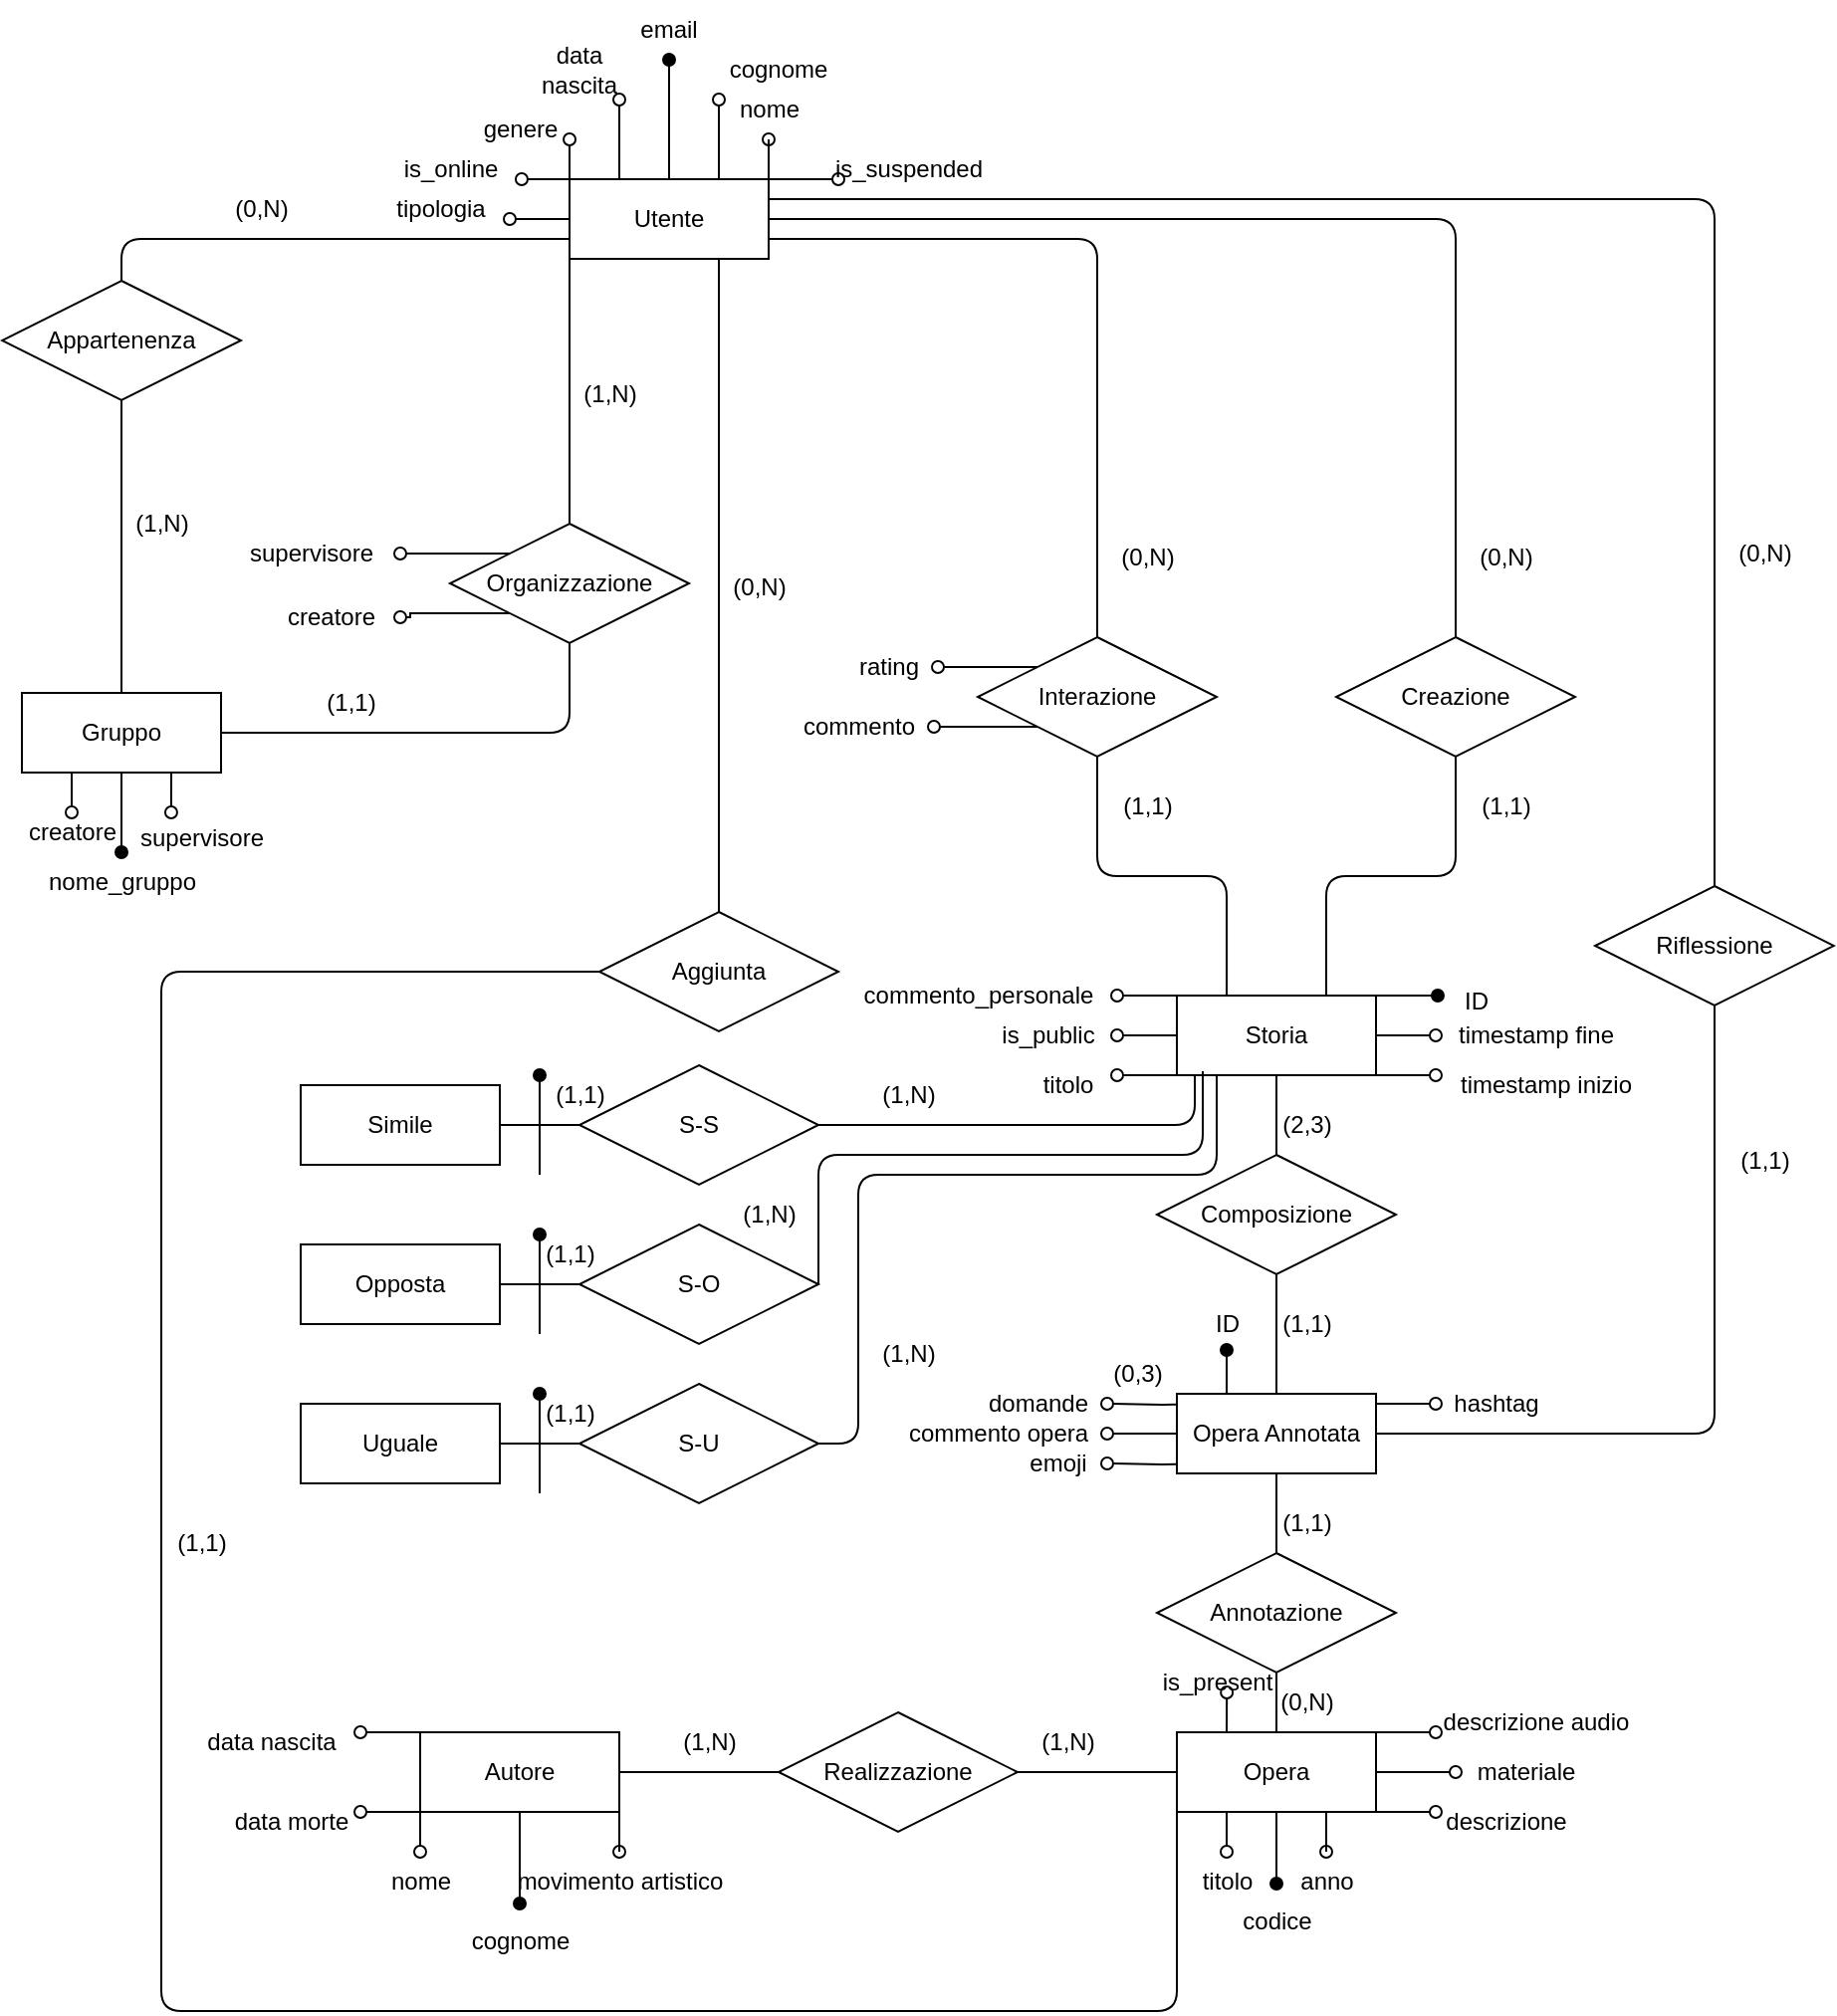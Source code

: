 <mxfile version="21.6.9" type="device">
  <diagram id="R2lEEEUBdFMjLlhIrx00" name="Page-1">
    <mxGraphModel dx="1140" dy="2363" grid="1" gridSize="10" guides="1" tooltips="1" connect="1" arrows="0" fold="1" page="1" pageScale="1" pageWidth="850" pageHeight="1100" math="0" shadow="0" extFonts="Permanent Marker^https://fonts.googleapis.com/css?family=Permanent+Marker">
      <root>
        <mxCell id="0" />
        <mxCell id="1" parent="0" />
        <mxCell id="xPgT5PnDOvT7ALuy77IA-73" style="edgeStyle=orthogonalEdgeStyle;orthogonalLoop=1;jettySize=auto;html=1;exitX=0.5;exitY=0;exitDx=0;exitDy=0;endArrow=oval;endFill=1;" parent="1" source="xPgT5PnDOvT7ALuy77IA-1" target="xPgT5PnDOvT7ALuy77IA-71" edge="1">
          <mxGeometry relative="1" as="geometry" />
        </mxCell>
        <mxCell id="xPgT5PnDOvT7ALuy77IA-75" style="edgeStyle=orthogonalEdgeStyle;orthogonalLoop=1;jettySize=auto;html=1;exitX=0.75;exitY=0;exitDx=0;exitDy=0;entryX=0;entryY=1;entryDx=0;entryDy=0;endArrow=oval;endFill=0;" parent="1" source="xPgT5PnDOvT7ALuy77IA-1" target="xPgT5PnDOvT7ALuy77IA-74" edge="1">
          <mxGeometry relative="1" as="geometry" />
        </mxCell>
        <mxCell id="xPgT5PnDOvT7ALuy77IA-81" style="edgeStyle=orthogonalEdgeStyle;orthogonalLoop=1;jettySize=auto;html=1;exitX=0.25;exitY=0;exitDx=0;exitDy=0;endArrow=oval;endFill=0;" parent="1" source="xPgT5PnDOvT7ALuy77IA-1" edge="1">
          <mxGeometry relative="1" as="geometry">
            <mxPoint x="400" y="-50" as="targetPoint" />
          </mxGeometry>
        </mxCell>
        <mxCell id="ToJ0KxTHSLMnMgMTQ5sD-42" style="edgeStyle=orthogonalEdgeStyle;rounded=0;orthogonalLoop=1;jettySize=auto;html=1;exitX=1;exitY=0;exitDx=0;exitDy=0;endArrow=oval;endFill=0;entryX=0.15;entryY=0.667;entryDx=0;entryDy=0;entryPerimeter=0;" parent="1" source="xPgT5PnDOvT7ALuy77IA-1" target="xPgT5PnDOvT7ALuy77IA-85" edge="1">
          <mxGeometry relative="1" as="geometry">
            <mxPoint x="473" y="-30" as="targetPoint" />
          </mxGeometry>
        </mxCell>
        <mxCell id="ToJ0KxTHSLMnMgMTQ5sD-44" style="edgeStyle=orthogonalEdgeStyle;rounded=0;orthogonalLoop=1;jettySize=auto;html=1;exitX=0;exitY=0;exitDx=0;exitDy=0;entryX=0.917;entryY=0.667;entryDx=0;entryDy=0;entryPerimeter=0;endArrow=oval;endFill=0;" parent="1" source="xPgT5PnDOvT7ALuy77IA-1" target="xPgT5PnDOvT7ALuy77IA-90" edge="1">
          <mxGeometry relative="1" as="geometry" />
        </mxCell>
        <mxCell id="Sdq_FZ68KuRAV6YPq1nK-3" style="edgeStyle=orthogonalEdgeStyle;rounded=0;orthogonalLoop=1;jettySize=auto;html=1;exitX=0;exitY=0;exitDx=0;exitDy=0;entryX=1.014;entryY=0.667;entryDx=0;entryDy=0;entryPerimeter=0;endArrow=oval;endFill=0;" parent="1" source="xPgT5PnDOvT7ALuy77IA-1" target="Sdq_FZ68KuRAV6YPq1nK-1" edge="1">
          <mxGeometry relative="1" as="geometry" />
        </mxCell>
        <mxCell id="Sdq_FZ68KuRAV6YPq1nK-6" style="edgeStyle=orthogonalEdgeStyle;rounded=0;orthogonalLoop=1;jettySize=auto;html=1;exitX=1;exitY=0;exitDx=0;exitDy=0;endArrow=oval;endFill=0;" parent="1" source="xPgT5PnDOvT7ALuy77IA-1" target="Sdq_FZ68KuRAV6YPq1nK-5" edge="1">
          <mxGeometry relative="1" as="geometry" />
        </mxCell>
        <mxCell id="vuHLS6gSeuGzEU6-2qEv-60" style="edgeStyle=orthogonalEdgeStyle;rounded=1;orthogonalLoop=1;jettySize=auto;html=1;exitX=1;exitY=0.5;exitDx=0;exitDy=0;entryX=0.5;entryY=0;entryDx=0;entryDy=0;endArrow=none;endFill=0;" parent="1" source="xPgT5PnDOvT7ALuy77IA-1" target="xPgT5PnDOvT7ALuy77IA-36" edge="1">
          <mxGeometry relative="1" as="geometry" />
        </mxCell>
        <mxCell id="N8AgUgDqjwciJ4pxILRv-2" style="edgeStyle=orthogonalEdgeStyle;rounded=0;orthogonalLoop=1;jettySize=auto;html=1;exitX=0.75;exitY=1;exitDx=0;exitDy=0;entryX=0.5;entryY=0;entryDx=0;entryDy=0;endArrow=none;endFill=0;" parent="1" source="xPgT5PnDOvT7ALuy77IA-1" target="xPgT5PnDOvT7ALuy77IA-145" edge="1">
          <mxGeometry relative="1" as="geometry" />
        </mxCell>
        <mxCell id="N8AgUgDqjwciJ4pxILRv-5" style="edgeStyle=orthogonalEdgeStyle;rounded=0;orthogonalLoop=1;jettySize=auto;html=1;exitX=0;exitY=0.5;exitDx=0;exitDy=0;entryX=1;entryY=0.667;entryDx=0;entryDy=0;entryPerimeter=0;endArrow=oval;endFill=0;" parent="1" source="xPgT5PnDOvT7ALuy77IA-1" target="N8AgUgDqjwciJ4pxILRv-4" edge="1">
          <mxGeometry relative="1" as="geometry" />
        </mxCell>
        <mxCell id="7fZDvBcq9apVhcmprUjK-1" style="edgeStyle=orthogonalEdgeStyle;rounded=0;orthogonalLoop=1;jettySize=auto;html=1;exitX=0;exitY=1;exitDx=0;exitDy=0;entryX=0.5;entryY=0;entryDx=0;entryDy=0;endArrow=none;endFill=0;" parent="1" source="xPgT5PnDOvT7ALuy77IA-1" target="xPgT5PnDOvT7ALuy77IA-196" edge="1">
          <mxGeometry relative="1" as="geometry" />
        </mxCell>
        <mxCell id="dZsve7TQVurMC7eV8ZrO-27" style="edgeStyle=orthogonalEdgeStyle;rounded=1;orthogonalLoop=1;jettySize=auto;html=1;exitX=1;exitY=0.25;exitDx=0;exitDy=0;entryX=0.5;entryY=0;entryDx=0;entryDy=0;endArrow=none;endFill=0;" edge="1" parent="1" source="xPgT5PnDOvT7ALuy77IA-1" target="dZsve7TQVurMC7eV8ZrO-26">
          <mxGeometry relative="1" as="geometry" />
        </mxCell>
        <mxCell id="xPgT5PnDOvT7ALuy77IA-1" value="Utente" style="whiteSpace=wrap;html=1;align=center;rounded=0;" parent="1" vertex="1">
          <mxGeometry x="375" y="-10" width="100" height="40" as="geometry" />
        </mxCell>
        <mxCell id="xPgT5PnDOvT7ALuy77IA-44" style="edgeStyle=orthogonalEdgeStyle;orthogonalLoop=1;jettySize=auto;html=1;exitX=0.25;exitY=0;exitDx=0;exitDy=0;entryX=0.5;entryY=1;entryDx=0;entryDy=0;endArrow=none;endFill=0;" parent="1" source="xPgT5PnDOvT7ALuy77IA-33" target="xPgT5PnDOvT7ALuy77IA-35" edge="1">
          <mxGeometry relative="1" as="geometry" />
        </mxCell>
        <mxCell id="xPgT5PnDOvT7ALuy77IA-45" style="edgeStyle=orthogonalEdgeStyle;orthogonalLoop=1;jettySize=auto;html=1;exitX=0.75;exitY=0;exitDx=0;exitDy=0;entryX=0.5;entryY=1;entryDx=0;entryDy=0;endArrow=none;endFill=0;" parent="1" source="xPgT5PnDOvT7ALuy77IA-33" target="xPgT5PnDOvT7ALuy77IA-36" edge="1">
          <mxGeometry relative="1" as="geometry" />
        </mxCell>
        <mxCell id="xPgT5PnDOvT7ALuy77IA-54" style="edgeStyle=orthogonalEdgeStyle;orthogonalLoop=1;jettySize=auto;html=1;exitX=1;exitY=0.5;exitDx=0;exitDy=0;endArrow=oval;endFill=0;entryX=0;entryY=0.467;entryDx=0;entryDy=0;entryPerimeter=0;" parent="1" source="xPgT5PnDOvT7ALuy77IA-33" edge="1">
          <mxGeometry relative="1" as="geometry">
            <mxPoint x="810" y="419.01" as="targetPoint" />
          </mxGeometry>
        </mxCell>
        <mxCell id="xPgT5PnDOvT7ALuy77IA-65" style="edgeStyle=orthogonalEdgeStyle;orthogonalLoop=1;jettySize=auto;html=1;exitX=1;exitY=0;exitDx=0;exitDy=0;entryX=0.025;entryY=-0.167;entryDx=0;entryDy=0;entryPerimeter=0;endArrow=oval;endFill=1;" parent="1" source="xPgT5PnDOvT7ALuy77IA-33" edge="1">
          <mxGeometry relative="1" as="geometry">
            <mxPoint x="811" y="399.99" as="targetPoint" />
          </mxGeometry>
        </mxCell>
        <mxCell id="xPgT5PnDOvT7ALuy77IA-66" style="edgeStyle=orthogonalEdgeStyle;orthogonalLoop=1;jettySize=auto;html=1;exitX=1;exitY=1;exitDx=0;exitDy=0;entryX=0;entryY=1.167;entryDx=0;entryDy=0;entryPerimeter=0;endArrow=oval;endFill=0;" parent="1" source="xPgT5PnDOvT7ALuy77IA-33" edge="1">
          <mxGeometry relative="1" as="geometry">
            <mxPoint x="810" y="440.01" as="targetPoint" />
          </mxGeometry>
        </mxCell>
        <mxCell id="vuHLS6gSeuGzEU6-2qEv-36" style="edgeStyle=orthogonalEdgeStyle;rounded=0;orthogonalLoop=1;jettySize=auto;html=1;exitX=0;exitY=0;exitDx=0;exitDy=0;endArrow=oval;endFill=0;" parent="1" source="xPgT5PnDOvT7ALuy77IA-33" edge="1">
          <mxGeometry relative="1" as="geometry">
            <mxPoint x="650" y="400" as="targetPoint" />
          </mxGeometry>
        </mxCell>
        <mxCell id="vuHLS6gSeuGzEU6-2qEv-37" style="edgeStyle=orthogonalEdgeStyle;rounded=0;orthogonalLoop=1;jettySize=auto;html=1;exitX=0;exitY=0.5;exitDx=0;exitDy=0;endArrow=oval;endFill=0;" parent="1" source="xPgT5PnDOvT7ALuy77IA-33" edge="1">
          <mxGeometry relative="1" as="geometry">
            <mxPoint x="650" y="420" as="targetPoint" />
          </mxGeometry>
        </mxCell>
        <mxCell id="vuHLS6gSeuGzEU6-2qEv-38" style="edgeStyle=orthogonalEdgeStyle;rounded=0;orthogonalLoop=1;jettySize=auto;html=1;exitX=0;exitY=1;exitDx=0;exitDy=0;endArrow=oval;endFill=0;" parent="1" source="xPgT5PnDOvT7ALuy77IA-33" edge="1">
          <mxGeometry relative="1" as="geometry">
            <mxPoint x="650" y="440" as="targetPoint" />
          </mxGeometry>
        </mxCell>
        <mxCell id="xPgT5PnDOvT7ALuy77IA-33" value="Storia" style="whiteSpace=wrap;html=1;align=center;" parent="1" vertex="1">
          <mxGeometry x="680" y="400" width="100" height="40" as="geometry" />
        </mxCell>
        <mxCell id="xPgT5PnDOvT7ALuy77IA-143" style="edgeStyle=orthogonalEdgeStyle;orthogonalLoop=1;jettySize=auto;html=1;exitX=0;exitY=1;exitDx=0;exitDy=0;entryX=0.975;entryY=0.5;entryDx=0;entryDy=0;entryPerimeter=0;endArrow=oval;endFill=0;" parent="1" source="xPgT5PnDOvT7ALuy77IA-35" target="xPgT5PnDOvT7ALuy77IA-137" edge="1">
          <mxGeometry relative="1" as="geometry" />
        </mxCell>
        <mxCell id="xPgT5PnDOvT7ALuy77IA-144" style="edgeStyle=orthogonalEdgeStyle;orthogonalLoop=1;jettySize=auto;html=1;exitX=0;exitY=0;exitDx=0;exitDy=0;endArrow=oval;endFill=0;" parent="1" source="xPgT5PnDOvT7ALuy77IA-35" target="xPgT5PnDOvT7ALuy77IA-134" edge="1">
          <mxGeometry relative="1" as="geometry" />
        </mxCell>
        <mxCell id="ToJ0KxTHSLMnMgMTQ5sD-40" style="edgeStyle=orthogonalEdgeStyle;rounded=1;orthogonalLoop=1;jettySize=auto;html=1;exitX=0.5;exitY=0;exitDx=0;exitDy=0;entryX=1;entryY=0.75;entryDx=0;entryDy=0;endArrow=none;endFill=0;" parent="1" source="xPgT5PnDOvT7ALuy77IA-35" target="xPgT5PnDOvT7ALuy77IA-1" edge="1">
          <mxGeometry relative="1" as="geometry" />
        </mxCell>
        <mxCell id="xPgT5PnDOvT7ALuy77IA-35" value="Interazione" style="shape=rhombus;perimeter=rhombusPerimeter;whiteSpace=wrap;html=1;align=center;" parent="1" vertex="1">
          <mxGeometry x="580" y="220" width="120" height="60" as="geometry" />
        </mxCell>
        <mxCell id="xPgT5PnDOvT7ALuy77IA-36" value="Creazione" style="shape=rhombus;perimeter=rhombusPerimeter;whiteSpace=wrap;html=1;align=center;" parent="1" vertex="1">
          <mxGeometry x="760" y="220" width="120" height="60" as="geometry" />
        </mxCell>
        <mxCell id="xPgT5PnDOvT7ALuy77IA-59" value="titolo" style="text;html=1;align=center;verticalAlign=middle;resizable=0;points=[];autosize=1;strokeColor=none;fillColor=none;" parent="1" vertex="1">
          <mxGeometry x="600" y="430" width="50" height="30" as="geometry" />
        </mxCell>
        <mxCell id="xPgT5PnDOvT7ALuy77IA-61" value="timestamp inizio" style="text;html=1;align=center;verticalAlign=middle;resizable=0;points=[];autosize=1;strokeColor=none;fillColor=none;" parent="1" vertex="1">
          <mxGeometry x="810" y="430" width="110" height="30" as="geometry" />
        </mxCell>
        <mxCell id="xPgT5PnDOvT7ALuy77IA-67" value="timestamp fine" style="text;html=1;align=center;verticalAlign=middle;resizable=0;points=[];autosize=1;strokeColor=none;fillColor=none;" parent="1" vertex="1">
          <mxGeometry x="810" y="405" width="100" height="30" as="geometry" />
        </mxCell>
        <mxCell id="xPgT5PnDOvT7ALuy77IA-69" value="ID" style="text;html=1;align=center;verticalAlign=middle;resizable=0;points=[];autosize=1;strokeColor=none;fillColor=none;" parent="1" vertex="1">
          <mxGeometry x="810" y="388" width="40" height="30" as="geometry" />
        </mxCell>
        <mxCell id="xPgT5PnDOvT7ALuy77IA-71" value="email" style="text;html=1;strokeColor=none;fillColor=none;align=center;verticalAlign=middle;whiteSpace=wrap;rounded=0;" parent="1" vertex="1">
          <mxGeometry x="395" y="-100" width="60" height="30" as="geometry" />
        </mxCell>
        <mxCell id="xPgT5PnDOvT7ALuy77IA-74" value="cognome" style="text;html=1;strokeColor=none;fillColor=none;align=center;verticalAlign=middle;whiteSpace=wrap;rounded=0;" parent="1" vertex="1">
          <mxGeometry x="450" y="-80" width="60" height="30" as="geometry" />
        </mxCell>
        <mxCell id="xPgT5PnDOvT7ALuy77IA-77" value="data nascita" style="text;html=1;strokeColor=none;fillColor=none;align=center;verticalAlign=middle;whiteSpace=wrap;rounded=0;" parent="1" vertex="1">
          <mxGeometry x="350" y="-80" width="60" height="30" as="geometry" />
        </mxCell>
        <mxCell id="xPgT5PnDOvT7ALuy77IA-85" value="is_suspended" style="text;html=1;align=center;verticalAlign=middle;resizable=0;points=[];autosize=1;strokeColor=none;fillColor=none;" parent="1" vertex="1">
          <mxGeometry x="495" y="-30" width="100" height="30" as="geometry" />
        </mxCell>
        <mxCell id="xPgT5PnDOvT7ALuy77IA-90" value="genere" style="text;html=1;align=center;verticalAlign=middle;resizable=0;points=[];autosize=1;strokeColor=none;fillColor=none;" parent="1" vertex="1">
          <mxGeometry x="320" y="-50" width="60" height="30" as="geometry" />
        </mxCell>
        <mxCell id="xPgT5PnDOvT7ALuy77IA-102" style="edgeStyle=orthogonalEdgeStyle;orthogonalLoop=1;jettySize=auto;html=1;exitX=0.5;exitY=1;exitDx=0;exitDy=0;endArrow=oval;endFill=1;" parent="1" source="xPgT5PnDOvT7ALuy77IA-93" target="xPgT5PnDOvT7ALuy77IA-100" edge="1">
          <mxGeometry relative="1" as="geometry" />
        </mxCell>
        <mxCell id="xPgT5PnDOvT7ALuy77IA-107" style="edgeStyle=orthogonalEdgeStyle;orthogonalLoop=1;jettySize=auto;html=1;exitX=0.75;exitY=1;exitDx=0;exitDy=0;entryX=0.333;entryY=0.067;entryDx=0;entryDy=0;entryPerimeter=0;endArrow=oval;endFill=0;" parent="1" source="xPgT5PnDOvT7ALuy77IA-93" target="xPgT5PnDOvT7ALuy77IA-104" edge="1">
          <mxGeometry relative="1" as="geometry" />
        </mxCell>
        <mxCell id="N8AgUgDqjwciJ4pxILRv-21" style="edgeStyle=orthogonalEdgeStyle;rounded=0;orthogonalLoop=1;jettySize=auto;html=1;exitX=0.25;exitY=1;exitDx=0;exitDy=0;endArrow=oval;endFill=0;" parent="1" source="xPgT5PnDOvT7ALuy77IA-93" edge="1">
          <mxGeometry relative="1" as="geometry">
            <mxPoint x="125" y="308" as="targetPoint" />
          </mxGeometry>
        </mxCell>
        <mxCell id="xPgT5PnDOvT7ALuy77IA-93" value="Gruppo" style="whiteSpace=wrap;html=1;align=center;" parent="1" vertex="1">
          <mxGeometry x="100" y="248" width="100" height="40" as="geometry" />
        </mxCell>
        <mxCell id="ToJ0KxTHSLMnMgMTQ5sD-47" style="edgeStyle=orthogonalEdgeStyle;rounded=1;orthogonalLoop=1;jettySize=auto;html=1;exitX=0.5;exitY=0;exitDx=0;exitDy=0;entryX=0;entryY=0.75;entryDx=0;entryDy=0;endArrow=none;endFill=0;" parent="1" source="xPgT5PnDOvT7ALuy77IA-94" target="xPgT5PnDOvT7ALuy77IA-1" edge="1">
          <mxGeometry relative="1" as="geometry" />
        </mxCell>
        <mxCell id="vuHLS6gSeuGzEU6-2qEv-63" style="edgeStyle=orthogonalEdgeStyle;rounded=0;orthogonalLoop=1;jettySize=auto;html=1;exitX=0.5;exitY=1;exitDx=0;exitDy=0;endArrow=none;endFill=0;" parent="1" source="xPgT5PnDOvT7ALuy77IA-94" target="xPgT5PnDOvT7ALuy77IA-93" edge="1">
          <mxGeometry relative="1" as="geometry" />
        </mxCell>
        <mxCell id="xPgT5PnDOvT7ALuy77IA-94" value="Appartenenza" style="shape=rhombus;perimeter=rhombusPerimeter;whiteSpace=wrap;html=1;align=center;" parent="1" vertex="1">
          <mxGeometry x="90" y="41" width="120" height="60" as="geometry" />
        </mxCell>
        <mxCell id="xPgT5PnDOvT7ALuy77IA-100" value="nome_gruppo" style="text;html=1;align=center;verticalAlign=middle;resizable=0;points=[];autosize=1;strokeColor=none;fillColor=none;" parent="1" vertex="1">
          <mxGeometry x="100" y="328" width="100" height="30" as="geometry" />
        </mxCell>
        <mxCell id="xPgT5PnDOvT7ALuy77IA-104" value="supervisore" style="text;html=1;align=center;verticalAlign=middle;resizable=0;points=[];autosize=1;strokeColor=none;fillColor=none;" parent="1" vertex="1">
          <mxGeometry x="145" y="306" width="90" height="30" as="geometry" />
        </mxCell>
        <mxCell id="xPgT5PnDOvT7ALuy77IA-132" style="edgeStyle=orthogonalEdgeStyle;orthogonalLoop=1;jettySize=auto;html=1;exitX=0;exitY=0.5;exitDx=0;exitDy=0;entryX=1;entryY=0.5;entryDx=0;entryDy=0;endArrow=none;endFill=0;" parent="1" source="xPgT5PnDOvT7ALuy77IA-126" target="xPgT5PnDOvT7ALuy77IA-128" edge="1">
          <mxGeometry relative="1" as="geometry" />
        </mxCell>
        <mxCell id="xPgT5PnDOvT7ALuy77IA-153" style="edgeStyle=orthogonalEdgeStyle;orthogonalLoop=1;jettySize=auto;html=1;exitX=0.5;exitY=1;exitDx=0;exitDy=0;entryX=0.5;entryY=-0.133;entryDx=0;entryDy=0;entryPerimeter=0;endArrow=oval;endFill=1;" parent="1" source="xPgT5PnDOvT7ALuy77IA-126" target="xPgT5PnDOvT7ALuy77IA-152" edge="1">
          <mxGeometry relative="1" as="geometry" />
        </mxCell>
        <mxCell id="xPgT5PnDOvT7ALuy77IA-175" style="edgeStyle=orthogonalEdgeStyle;orthogonalLoop=1;jettySize=auto;html=1;exitX=0.25;exitY=1;exitDx=0;exitDy=0;endArrow=oval;endFill=0;" parent="1" source="xPgT5PnDOvT7ALuy77IA-126" target="xPgT5PnDOvT7ALuy77IA-173" edge="1">
          <mxGeometry relative="1" as="geometry" />
        </mxCell>
        <mxCell id="xPgT5PnDOvT7ALuy77IA-184" style="edgeStyle=orthogonalEdgeStyle;orthogonalLoop=1;jettySize=auto;html=1;exitX=1;exitY=0.5;exitDx=0;exitDy=0;endArrow=oval;endFill=0;" parent="1" source="xPgT5PnDOvT7ALuy77IA-126" target="xPgT5PnDOvT7ALuy77IA-182" edge="1">
          <mxGeometry relative="1" as="geometry" />
        </mxCell>
        <mxCell id="7fZDvBcq9apVhcmprUjK-7" style="edgeStyle=orthogonalEdgeStyle;rounded=0;orthogonalLoop=1;jettySize=auto;html=1;exitX=0.75;exitY=1;exitDx=0;exitDy=0;endArrow=oval;endFill=0;" parent="1" source="xPgT5PnDOvT7ALuy77IA-126" target="xPgT5PnDOvT7ALuy77IA-189" edge="1">
          <mxGeometry relative="1" as="geometry" />
        </mxCell>
        <mxCell id="7fZDvBcq9apVhcmprUjK-12" style="edgeStyle=orthogonalEdgeStyle;rounded=0;orthogonalLoop=1;jettySize=auto;html=1;exitX=1;exitY=1;exitDx=0;exitDy=0;endArrow=oval;endFill=0;" parent="1" source="xPgT5PnDOvT7ALuy77IA-126" edge="1">
          <mxGeometry relative="1" as="geometry">
            <mxPoint x="810" y="810" as="targetPoint" />
          </mxGeometry>
        </mxCell>
        <mxCell id="dZsve7TQVurMC7eV8ZrO-21" style="edgeStyle=orthogonalEdgeStyle;rounded=0;orthogonalLoop=1;jettySize=auto;html=1;exitX=0.5;exitY=0;exitDx=0;exitDy=0;entryX=0.5;entryY=1;entryDx=0;entryDy=0;endArrow=none;endFill=0;" edge="1" parent="1" source="xPgT5PnDOvT7ALuy77IA-126" target="dZsve7TQVurMC7eV8ZrO-15">
          <mxGeometry relative="1" as="geometry" />
        </mxCell>
        <mxCell id="dZsve7TQVurMC7eV8ZrO-22" style="edgeStyle=orthogonalEdgeStyle;rounded=0;orthogonalLoop=1;jettySize=auto;html=1;exitX=1;exitY=0;exitDx=0;exitDy=0;endArrow=oval;endFill=0;" edge="1" parent="1" source="xPgT5PnDOvT7ALuy77IA-126">
          <mxGeometry relative="1" as="geometry">
            <mxPoint x="810" y="770" as="targetPoint" />
          </mxGeometry>
        </mxCell>
        <mxCell id="dZsve7TQVurMC7eV8ZrO-76" style="edgeStyle=orthogonalEdgeStyle;rounded=0;orthogonalLoop=1;jettySize=auto;html=1;exitX=0.25;exitY=0;exitDx=0;exitDy=0;endArrow=oval;endFill=0;" edge="1" parent="1" source="xPgT5PnDOvT7ALuy77IA-126">
          <mxGeometry relative="1" as="geometry">
            <mxPoint x="705.069" y="750" as="targetPoint" />
          </mxGeometry>
        </mxCell>
        <mxCell id="xPgT5PnDOvT7ALuy77IA-126" value="Opera" style="whiteSpace=wrap;html=1;align=center;" parent="1" vertex="1">
          <mxGeometry x="680" y="770" width="100" height="40" as="geometry" />
        </mxCell>
        <mxCell id="xPgT5PnDOvT7ALuy77IA-133" style="edgeStyle=orthogonalEdgeStyle;orthogonalLoop=1;jettySize=auto;html=1;exitX=0;exitY=0.5;exitDx=0;exitDy=0;entryX=1;entryY=0.5;entryDx=0;entryDy=0;endArrow=none;endFill=0;" parent="1" source="xPgT5PnDOvT7ALuy77IA-128" edge="1">
          <mxGeometry relative="1" as="geometry">
            <mxPoint x="400" y="790" as="targetPoint" />
          </mxGeometry>
        </mxCell>
        <mxCell id="xPgT5PnDOvT7ALuy77IA-128" value="Realizzazione" style="shape=rhombus;perimeter=rhombusPerimeter;whiteSpace=wrap;html=1;align=center;" parent="1" vertex="1">
          <mxGeometry x="480" y="760" width="120" height="60" as="geometry" />
        </mxCell>
        <mxCell id="xPgT5PnDOvT7ALuy77IA-134" value="rating" style="text;html=1;align=center;verticalAlign=middle;resizable=0;points=[];autosize=1;strokeColor=none;fillColor=none;" parent="1" vertex="1">
          <mxGeometry x="510" y="220" width="50" height="30" as="geometry" />
        </mxCell>
        <mxCell id="xPgT5PnDOvT7ALuy77IA-137" value="commento" style="text;html=1;align=center;verticalAlign=middle;resizable=0;points=[];autosize=1;strokeColor=none;fillColor=none;" parent="1" vertex="1">
          <mxGeometry x="480" y="250" width="80" height="30" as="geometry" />
        </mxCell>
        <mxCell id="dZsve7TQVurMC7eV8ZrO-18" style="edgeStyle=orthogonalEdgeStyle;rounded=1;orthogonalLoop=1;jettySize=auto;html=1;exitX=0;exitY=0.5;exitDx=0;exitDy=0;entryX=0;entryY=1;entryDx=0;entryDy=0;endArrow=none;endFill=0;" edge="1" parent="1" source="xPgT5PnDOvT7ALuy77IA-145" target="xPgT5PnDOvT7ALuy77IA-126">
          <mxGeometry relative="1" as="geometry">
            <Array as="points">
              <mxPoint x="170" y="388" />
              <mxPoint x="170" y="910" />
              <mxPoint x="680" y="910" />
            </Array>
          </mxGeometry>
        </mxCell>
        <mxCell id="xPgT5PnDOvT7ALuy77IA-145" value="Aggiunta" style="shape=rhombus;perimeter=rhombusPerimeter;whiteSpace=wrap;html=1;align=center;" parent="1" vertex="1">
          <mxGeometry x="390" y="358" width="120" height="60" as="geometry" />
        </mxCell>
        <mxCell id="xPgT5PnDOvT7ALuy77IA-152" value="codice" style="text;html=1;align=center;verticalAlign=middle;resizable=0;points=[];autosize=1;strokeColor=none;fillColor=none;" parent="1" vertex="1">
          <mxGeometry x="700" y="850" width="60" height="30" as="geometry" />
        </mxCell>
        <mxCell id="xPgT5PnDOvT7ALuy77IA-155" value="nome" style="text;html=1;align=center;verticalAlign=middle;resizable=0;points=[];autosize=1;strokeColor=none;fillColor=none;" parent="1" vertex="1">
          <mxGeometry x="275" y="830" width="50" height="30" as="geometry" />
        </mxCell>
        <mxCell id="xPgT5PnDOvT7ALuy77IA-163" style="edgeStyle=orthogonalEdgeStyle;orthogonalLoop=1;jettySize=auto;html=1;exitX=0.5;exitY=1;exitDx=0;exitDy=0;entryX=0.5;entryY=-0.133;entryDx=0;entryDy=0;entryPerimeter=0;endArrow=oval;endFill=1;" parent="1" source="xPgT5PnDOvT7ALuy77IA-167" target="xPgT5PnDOvT7ALuy77IA-168" edge="1">
          <mxGeometry relative="1" as="geometry" />
        </mxCell>
        <mxCell id="xPgT5PnDOvT7ALuy77IA-164" style="edgeStyle=orthogonalEdgeStyle;orthogonalLoop=1;jettySize=auto;html=1;exitX=0;exitY=1;exitDx=0;exitDy=0;endArrow=oval;endFill=0;" parent="1" source="xPgT5PnDOvT7ALuy77IA-167" edge="1">
          <mxGeometry relative="1" as="geometry">
            <mxPoint x="300" y="830" as="targetPoint" />
            <Array as="points">
              <mxPoint x="300" y="820" />
              <mxPoint x="300" y="820" />
            </Array>
          </mxGeometry>
        </mxCell>
        <mxCell id="Sdq_FZ68KuRAV6YPq1nK-8" style="edgeStyle=orthogonalEdgeStyle;rounded=0;orthogonalLoop=1;jettySize=auto;html=1;exitX=0;exitY=0;exitDx=0;exitDy=0;endArrow=oval;endFill=0;" parent="1" source="xPgT5PnDOvT7ALuy77IA-167" edge="1">
          <mxGeometry relative="1" as="geometry">
            <mxPoint x="270" y="770" as="targetPoint" />
          </mxGeometry>
        </mxCell>
        <mxCell id="Sdq_FZ68KuRAV6YPq1nK-9" style="edgeStyle=orthogonalEdgeStyle;rounded=0;orthogonalLoop=1;jettySize=auto;html=1;exitX=0;exitY=1;exitDx=0;exitDy=0;endArrow=oval;endFill=0;" parent="1" source="xPgT5PnDOvT7ALuy77IA-167" edge="1">
          <mxGeometry relative="1" as="geometry">
            <mxPoint x="270" y="810" as="targetPoint" />
          </mxGeometry>
        </mxCell>
        <mxCell id="Sdq_FZ68KuRAV6YPq1nK-12" style="edgeStyle=orthogonalEdgeStyle;rounded=0;orthogonalLoop=1;jettySize=auto;html=1;exitX=1;exitY=1;exitDx=0;exitDy=0;endArrow=oval;endFill=0;" parent="1" source="xPgT5PnDOvT7ALuy77IA-167" target="Sdq_FZ68KuRAV6YPq1nK-11" edge="1">
          <mxGeometry relative="1" as="geometry" />
        </mxCell>
        <mxCell id="xPgT5PnDOvT7ALuy77IA-167" value="Autore" style="whiteSpace=wrap;html=1;align=center;" parent="1" vertex="1">
          <mxGeometry x="300" y="770" width="100" height="40" as="geometry" />
        </mxCell>
        <mxCell id="xPgT5PnDOvT7ALuy77IA-168" value="cognome" style="text;html=1;align=center;verticalAlign=middle;resizable=0;points=[];autosize=1;strokeColor=none;fillColor=none;" parent="1" vertex="1">
          <mxGeometry x="315" y="860" width="70" height="30" as="geometry" />
        </mxCell>
        <mxCell id="xPgT5PnDOvT7ALuy77IA-169" value="data morte" style="text;html=1;align=center;verticalAlign=middle;resizable=0;points=[];autosize=1;strokeColor=none;fillColor=none;" parent="1" vertex="1">
          <mxGeometry x="195" y="800" width="80" height="30" as="geometry" />
        </mxCell>
        <mxCell id="xPgT5PnDOvT7ALuy77IA-170" value="data nascita" style="text;html=1;align=center;verticalAlign=middle;resizable=0;points=[];autosize=1;strokeColor=none;fillColor=none;" parent="1" vertex="1">
          <mxGeometry x="180" y="760" width="90" height="30" as="geometry" />
        </mxCell>
        <mxCell id="xPgT5PnDOvT7ALuy77IA-173" value="titolo" style="text;html=1;align=center;verticalAlign=middle;resizable=0;points=[];autosize=1;strokeColor=none;fillColor=none;" parent="1" vertex="1">
          <mxGeometry x="680" y="830" width="50" height="30" as="geometry" />
        </mxCell>
        <mxCell id="xPgT5PnDOvT7ALuy77IA-182" value="materiale" style="text;html=1;align=center;verticalAlign=middle;resizable=0;points=[];autosize=1;strokeColor=none;fillColor=none;" parent="1" vertex="1">
          <mxGeometry x="820" y="775" width="70" height="30" as="geometry" />
        </mxCell>
        <mxCell id="xPgT5PnDOvT7ALuy77IA-189" value="anno" style="text;html=1;align=center;verticalAlign=middle;resizable=0;points=[];autosize=1;strokeColor=none;fillColor=none;" parent="1" vertex="1">
          <mxGeometry x="730" y="830" width="50" height="30" as="geometry" />
        </mxCell>
        <mxCell id="vuHLS6gSeuGzEU6-2qEv-64" style="edgeStyle=orthogonalEdgeStyle;rounded=1;orthogonalLoop=1;jettySize=auto;html=1;exitX=0.5;exitY=1;exitDx=0;exitDy=0;entryX=1;entryY=0.5;entryDx=0;entryDy=0;endArrow=none;endFill=0;" parent="1" source="xPgT5PnDOvT7ALuy77IA-196" target="xPgT5PnDOvT7ALuy77IA-93" edge="1">
          <mxGeometry relative="1" as="geometry" />
        </mxCell>
        <mxCell id="5WeZh3xRnHgpVQKe2VsU-16" style="edgeStyle=orthogonalEdgeStyle;rounded=0;orthogonalLoop=1;jettySize=auto;html=1;exitX=0;exitY=1;exitDx=0;exitDy=0;endArrow=oval;endFill=0;" parent="1" source="xPgT5PnDOvT7ALuy77IA-196" target="5WeZh3xRnHgpVQKe2VsU-12" edge="1">
          <mxGeometry relative="1" as="geometry" />
        </mxCell>
        <mxCell id="5WeZh3xRnHgpVQKe2VsU-17" style="edgeStyle=orthogonalEdgeStyle;rounded=0;orthogonalLoop=1;jettySize=auto;html=1;exitX=0;exitY=0;exitDx=0;exitDy=0;endArrow=oval;endFill=0;" parent="1" source="xPgT5PnDOvT7ALuy77IA-196" target="5WeZh3xRnHgpVQKe2VsU-11" edge="1">
          <mxGeometry relative="1" as="geometry" />
        </mxCell>
        <mxCell id="xPgT5PnDOvT7ALuy77IA-196" value="Organizzazione" style="shape=rhombus;perimeter=rhombusPerimeter;whiteSpace=wrap;html=1;align=center;" parent="1" vertex="1">
          <mxGeometry x="315" y="163" width="120" height="60" as="geometry" />
        </mxCell>
        <mxCell id="ToJ0KxTHSLMnMgMTQ5sD-7" value="(1,1)" style="text;html=1;align=center;verticalAlign=middle;resizable=0;points=[];autosize=1;strokeColor=none;fillColor=none;" parent="1" vertex="1">
          <mxGeometry x="820" y="290" width="50" height="30" as="geometry" />
        </mxCell>
        <mxCell id="ToJ0KxTHSLMnMgMTQ5sD-8" value="(1,1)" style="text;html=1;align=center;verticalAlign=middle;resizable=0;points=[];autosize=1;strokeColor=none;fillColor=none;" parent="1" vertex="1">
          <mxGeometry x="640" y="290" width="50" height="30" as="geometry" />
        </mxCell>
        <mxCell id="ToJ0KxTHSLMnMgMTQ5sD-9" value="(0,N)" style="text;html=1;align=center;verticalAlign=middle;resizable=0;points=[];autosize=1;strokeColor=none;fillColor=none;" parent="1" vertex="1">
          <mxGeometry x="820" y="165" width="50" height="30" as="geometry" />
        </mxCell>
        <mxCell id="ToJ0KxTHSLMnMgMTQ5sD-10" value="(0,N)" style="text;html=1;align=center;verticalAlign=middle;resizable=0;points=[];autosize=1;strokeColor=none;fillColor=none;" parent="1" vertex="1">
          <mxGeometry x="640" y="165" width="50" height="30" as="geometry" />
        </mxCell>
        <mxCell id="ToJ0KxTHSLMnMgMTQ5sD-11" value="(1,N)" style="text;html=1;align=center;verticalAlign=middle;resizable=0;points=[];autosize=1;strokeColor=none;fillColor=none;" parent="1" vertex="1">
          <mxGeometry x="420" y="760" width="50" height="30" as="geometry" />
        </mxCell>
        <mxCell id="ToJ0KxTHSLMnMgMTQ5sD-12" value="(1,N)" style="text;html=1;align=center;verticalAlign=middle;resizable=0;points=[];autosize=1;strokeColor=none;fillColor=none;" parent="1" vertex="1">
          <mxGeometry x="600" y="760" width="50" height="30" as="geometry" />
        </mxCell>
        <mxCell id="ToJ0KxTHSLMnMgMTQ5sD-14" value="(0,N)" style="text;html=1;align=center;verticalAlign=middle;resizable=0;points=[];autosize=1;strokeColor=none;fillColor=none;" parent="1" vertex="1">
          <mxGeometry x="445" y="180" width="50" height="30" as="geometry" />
        </mxCell>
        <mxCell id="ToJ0KxTHSLMnMgMTQ5sD-17" value="(1,1)" style="text;html=1;align=center;verticalAlign=middle;resizable=0;points=[];autosize=1;strokeColor=none;fillColor=none;" parent="1" vertex="1">
          <mxGeometry x="240" y="238" width="50" height="30" as="geometry" />
        </mxCell>
        <mxCell id="ToJ0KxTHSLMnMgMTQ5sD-18" value="(1,N)" style="text;html=1;align=center;verticalAlign=middle;resizable=0;points=[];autosize=1;strokeColor=none;fillColor=none;" parent="1" vertex="1">
          <mxGeometry x="370" y="83" width="50" height="30" as="geometry" />
        </mxCell>
        <mxCell id="ToJ0KxTHSLMnMgMTQ5sD-19" value="(1,N)" style="text;html=1;align=center;verticalAlign=middle;resizable=0;points=[];autosize=1;strokeColor=none;fillColor=none;" parent="1" vertex="1">
          <mxGeometry x="145" y="148" width="50" height="30" as="geometry" />
        </mxCell>
        <mxCell id="ToJ0KxTHSLMnMgMTQ5sD-20" value="(0,N)" style="text;html=1;align=center;verticalAlign=middle;resizable=0;points=[];autosize=1;strokeColor=none;fillColor=none;" parent="1" vertex="1">
          <mxGeometry x="195" y="-10" width="50" height="30" as="geometry" />
        </mxCell>
        <mxCell id="QaUOSZqgRzFo-ZK52Xam-1" value="is_public" style="text;html=1;align=center;verticalAlign=middle;resizable=0;points=[];autosize=1;strokeColor=none;fillColor=none;" parent="1" vertex="1">
          <mxGeometry x="580" y="405" width="70" height="30" as="geometry" />
        </mxCell>
        <mxCell id="Sdq_FZ68KuRAV6YPq1nK-1" value="is_online" style="text;html=1;align=center;verticalAlign=middle;resizable=0;points=[];autosize=1;strokeColor=none;fillColor=none;" parent="1" vertex="1">
          <mxGeometry x="280" y="-30" width="70" height="30" as="geometry" />
        </mxCell>
        <mxCell id="Sdq_FZ68KuRAV6YPq1nK-5" value="nome" style="text;html=1;align=center;verticalAlign=middle;resizable=0;points=[];autosize=1;strokeColor=none;fillColor=none;" parent="1" vertex="1">
          <mxGeometry x="450" y="-60" width="50" height="30" as="geometry" />
        </mxCell>
        <mxCell id="Sdq_FZ68KuRAV6YPq1nK-11" value="movimento artistico" style="text;html=1;align=center;verticalAlign=middle;resizable=0;points=[];autosize=1;strokeColor=none;fillColor=none;" parent="1" vertex="1">
          <mxGeometry x="335" y="830" width="130" height="30" as="geometry" />
        </mxCell>
        <mxCell id="vuHLS6gSeuGzEU6-2qEv-1" value="commento_personale" style="text;html=1;align=center;verticalAlign=middle;resizable=0;points=[];autosize=1;strokeColor=none;fillColor=none;" parent="1" vertex="1">
          <mxGeometry x="510" y="385" width="140" height="30" as="geometry" />
        </mxCell>
        <mxCell id="vuHLS6gSeuGzEU6-2qEv-46" value="(1,1)" style="text;html=1;align=center;verticalAlign=middle;resizable=0;points=[];autosize=1;strokeColor=none;fillColor=none;" parent="1" vertex="1">
          <mxGeometry x="165" y="660" width="50" height="30" as="geometry" />
        </mxCell>
        <mxCell id="vuHLS6gSeuGzEU6-2qEv-47" value="(2,3)" style="text;html=1;align=center;verticalAlign=middle;resizable=0;points=[];autosize=1;strokeColor=none;fillColor=none;" parent="1" vertex="1">
          <mxGeometry x="720" y="450" width="50" height="30" as="geometry" />
        </mxCell>
        <mxCell id="N8AgUgDqjwciJ4pxILRv-4" value="tipologia" style="text;html=1;align=center;verticalAlign=middle;resizable=0;points=[];autosize=1;strokeColor=none;fillColor=none;" parent="1" vertex="1">
          <mxGeometry x="275" y="-10" width="70" height="30" as="geometry" />
        </mxCell>
        <mxCell id="N8AgUgDqjwciJ4pxILRv-22" value="creatore" style="text;html=1;align=center;verticalAlign=middle;resizable=0;points=[];autosize=1;strokeColor=none;fillColor=none;" parent="1" vertex="1">
          <mxGeometry x="90" y="303" width="70" height="30" as="geometry" />
        </mxCell>
        <mxCell id="7fZDvBcq9apVhcmprUjK-13" value="descrizione" style="text;html=1;align=center;verticalAlign=middle;resizable=0;points=[];autosize=1;strokeColor=none;fillColor=none;" parent="1" vertex="1">
          <mxGeometry x="805" y="800" width="80" height="30" as="geometry" />
        </mxCell>
        <mxCell id="7fZDvBcq9apVhcmprUjK-20" value="(1,1)" style="text;html=1;align=center;verticalAlign=middle;resizable=0;points=[];autosize=1;strokeColor=none;fillColor=none;" parent="1" vertex="1">
          <mxGeometry x="720" y="650" width="50" height="30" as="geometry" />
        </mxCell>
        <mxCell id="5WeZh3xRnHgpVQKe2VsU-11" value="supervisore" style="text;html=1;align=center;verticalAlign=middle;resizable=0;points=[];autosize=1;strokeColor=none;fillColor=none;" parent="1" vertex="1">
          <mxGeometry x="200" y="163" width="90" height="30" as="geometry" />
        </mxCell>
        <mxCell id="5WeZh3xRnHgpVQKe2VsU-12" value="creatore" style="text;html=1;align=center;verticalAlign=middle;resizable=0;points=[];autosize=1;strokeColor=none;fillColor=none;" parent="1" vertex="1">
          <mxGeometry x="220" y="195" width="70" height="30" as="geometry" />
        </mxCell>
        <mxCell id="iASCvrhurdKjaq_ZEi8B-1" value="(0,N)" style="text;html=1;align=center;verticalAlign=middle;resizable=0;points=[];autosize=1;strokeColor=none;fillColor=none;" parent="1" vertex="1">
          <mxGeometry x="950" y="163" width="50" height="30" as="geometry" />
        </mxCell>
        <mxCell id="dZsve7TQVurMC7eV8ZrO-1" style="edgeStyle=orthogonalEdgeStyle;rounded=0;orthogonalLoop=1;jettySize=auto;html=1;exitX=0;exitY=0;exitDx=0;exitDy=0;endArrow=oval;endFill=0;" edge="1" parent="1" target="dZsve7TQVurMC7eV8ZrO-4">
          <mxGeometry relative="1" as="geometry">
            <mxPoint x="700" y="605" as="sourcePoint" />
          </mxGeometry>
        </mxCell>
        <mxCell id="dZsve7TQVurMC7eV8ZrO-2" style="edgeStyle=orthogonalEdgeStyle;rounded=0;orthogonalLoop=1;jettySize=auto;html=1;exitX=0;exitY=1;exitDx=0;exitDy=0;endArrow=oval;endFill=0;" edge="1" parent="1" target="dZsve7TQVurMC7eV8ZrO-5">
          <mxGeometry relative="1" as="geometry">
            <mxPoint x="700" y="635" as="sourcePoint" />
          </mxGeometry>
        </mxCell>
        <mxCell id="dZsve7TQVurMC7eV8ZrO-3" style="edgeStyle=orthogonalEdgeStyle;rounded=0;orthogonalLoop=1;jettySize=auto;html=1;exitX=1;exitY=0;exitDx=0;exitDy=0;endArrow=oval;endFill=0;" edge="1" parent="1">
          <mxGeometry relative="1" as="geometry">
            <mxPoint x="760" y="605" as="sourcePoint" />
            <mxPoint x="810" y="605" as="targetPoint" />
          </mxGeometry>
        </mxCell>
        <mxCell id="dZsve7TQVurMC7eV8ZrO-4" value="domande" style="text;html=1;align=center;verticalAlign=middle;resizable=0;points=[];autosize=1;strokeColor=none;fillColor=none;" vertex="1" parent="1">
          <mxGeometry x="575" y="590" width="70" height="30" as="geometry" />
        </mxCell>
        <mxCell id="dZsve7TQVurMC7eV8ZrO-5" value="emoji" style="text;html=1;align=center;verticalAlign=middle;resizable=0;points=[];autosize=1;strokeColor=none;fillColor=none;" vertex="1" parent="1">
          <mxGeometry x="595" y="620" width="50" height="30" as="geometry" />
        </mxCell>
        <mxCell id="dZsve7TQVurMC7eV8ZrO-6" value="hashtag" style="text;html=1;align=center;verticalAlign=middle;resizable=0;points=[];autosize=1;strokeColor=none;fillColor=none;" vertex="1" parent="1">
          <mxGeometry x="805" y="590" width="70" height="30" as="geometry" />
        </mxCell>
        <mxCell id="dZsve7TQVurMC7eV8ZrO-7" value="commento opera" style="text;html=1;align=center;verticalAlign=middle;resizable=0;points=[];autosize=1;strokeColor=none;fillColor=none;" vertex="1" parent="1">
          <mxGeometry x="535" y="605" width="110" height="30" as="geometry" />
        </mxCell>
        <mxCell id="dZsve7TQVurMC7eV8ZrO-8" style="edgeStyle=orthogonalEdgeStyle;rounded=0;orthogonalLoop=1;jettySize=auto;html=1;exitX=0.5;exitY=0;exitDx=0;exitDy=0;endArrow=none;endFill=0;entryX=0.5;entryY=1;entryDx=0;entryDy=0;" edge="1" parent="1" source="dZsve7TQVurMC7eV8ZrO-11" target="dZsve7TQVurMC7eV8ZrO-16">
          <mxGeometry relative="1" as="geometry">
            <mxPoint x="730" y="558" as="targetPoint" />
          </mxGeometry>
        </mxCell>
        <mxCell id="dZsve7TQVurMC7eV8ZrO-9" style="edgeStyle=orthogonalEdgeStyle;rounded=0;orthogonalLoop=1;jettySize=auto;html=1;exitX=0;exitY=0.5;exitDx=0;exitDy=0;endArrow=oval;endFill=0;" edge="1" parent="1" source="dZsve7TQVurMC7eV8ZrO-11" target="dZsve7TQVurMC7eV8ZrO-7">
          <mxGeometry relative="1" as="geometry" />
        </mxCell>
        <mxCell id="dZsve7TQVurMC7eV8ZrO-10" style="edgeStyle=orthogonalEdgeStyle;rounded=0;orthogonalLoop=1;jettySize=auto;html=1;exitX=0.25;exitY=0;exitDx=0;exitDy=0;endArrow=oval;endFill=1;" edge="1" parent="1" source="dZsve7TQVurMC7eV8ZrO-11">
          <mxGeometry relative="1" as="geometry">
            <mxPoint x="705" y="578" as="targetPoint" />
          </mxGeometry>
        </mxCell>
        <mxCell id="dZsve7TQVurMC7eV8ZrO-28" style="edgeStyle=orthogonalEdgeStyle;rounded=1;orthogonalLoop=1;jettySize=auto;html=1;exitX=1;exitY=0.5;exitDx=0;exitDy=0;entryX=0.5;entryY=1;entryDx=0;entryDy=0;endArrow=none;endFill=0;" edge="1" parent="1" source="dZsve7TQVurMC7eV8ZrO-11" target="dZsve7TQVurMC7eV8ZrO-26">
          <mxGeometry relative="1" as="geometry" />
        </mxCell>
        <mxCell id="dZsve7TQVurMC7eV8ZrO-11" value="Opera Annotata" style="whiteSpace=wrap;html=1;align=center;" vertex="1" parent="1">
          <mxGeometry x="680" y="600" width="100" height="40" as="geometry" />
        </mxCell>
        <mxCell id="dZsve7TQVurMC7eV8ZrO-12" value="(1,1)" style="text;html=1;align=center;verticalAlign=middle;resizable=0;points=[];autosize=1;strokeColor=none;fillColor=none;" vertex="1" parent="1">
          <mxGeometry x="720" y="550" width="50" height="30" as="geometry" />
        </mxCell>
        <mxCell id="dZsve7TQVurMC7eV8ZrO-13" value="(0,3)" style="text;html=1;align=center;verticalAlign=middle;resizable=0;points=[];autosize=1;strokeColor=none;fillColor=none;" vertex="1" parent="1">
          <mxGeometry x="635" y="575" width="50" height="30" as="geometry" />
        </mxCell>
        <mxCell id="dZsve7TQVurMC7eV8ZrO-14" value="ID" style="text;html=1;align=center;verticalAlign=middle;resizable=0;points=[];autosize=1;strokeColor=none;fillColor=none;" vertex="1" parent="1">
          <mxGeometry x="685" y="550" width="40" height="30" as="geometry" />
        </mxCell>
        <mxCell id="dZsve7TQVurMC7eV8ZrO-20" style="edgeStyle=orthogonalEdgeStyle;rounded=0;orthogonalLoop=1;jettySize=auto;html=1;exitX=0.5;exitY=0;exitDx=0;exitDy=0;endArrow=none;endFill=0;" edge="1" parent="1" source="dZsve7TQVurMC7eV8ZrO-15" target="dZsve7TQVurMC7eV8ZrO-11">
          <mxGeometry relative="1" as="geometry" />
        </mxCell>
        <mxCell id="dZsve7TQVurMC7eV8ZrO-15" value="Annotazione" style="shape=rhombus;perimeter=rhombusPerimeter;whiteSpace=wrap;html=1;align=center;" vertex="1" parent="1">
          <mxGeometry x="670" y="680" width="120" height="60" as="geometry" />
        </mxCell>
        <mxCell id="dZsve7TQVurMC7eV8ZrO-19" style="edgeStyle=orthogonalEdgeStyle;rounded=0;orthogonalLoop=1;jettySize=auto;html=1;exitX=0.5;exitY=0;exitDx=0;exitDy=0;entryX=0.5;entryY=1;entryDx=0;entryDy=0;endArrow=none;endFill=0;" edge="1" parent="1" source="dZsve7TQVurMC7eV8ZrO-16" target="xPgT5PnDOvT7ALuy77IA-33">
          <mxGeometry relative="1" as="geometry" />
        </mxCell>
        <mxCell id="dZsve7TQVurMC7eV8ZrO-16" value="Composizione" style="shape=rhombus;perimeter=rhombusPerimeter;whiteSpace=wrap;html=1;align=center;" vertex="1" parent="1">
          <mxGeometry x="670" y="480" width="120" height="60" as="geometry" />
        </mxCell>
        <mxCell id="dZsve7TQVurMC7eV8ZrO-23" value="descrizione audio" style="text;html=1;align=center;verticalAlign=middle;resizable=0;points=[];autosize=1;strokeColor=none;fillColor=none;" vertex="1" parent="1">
          <mxGeometry x="800" y="750" width="120" height="30" as="geometry" />
        </mxCell>
        <mxCell id="dZsve7TQVurMC7eV8ZrO-24" value="(0,N)" style="text;html=1;align=center;verticalAlign=middle;resizable=0;points=[];autosize=1;strokeColor=none;fillColor=none;" vertex="1" parent="1">
          <mxGeometry x="720" y="740" width="50" height="30" as="geometry" />
        </mxCell>
        <mxCell id="dZsve7TQVurMC7eV8ZrO-26" value="Riflessione" style="shape=rhombus;perimeter=rhombusPerimeter;whiteSpace=wrap;html=1;align=center;" vertex="1" parent="1">
          <mxGeometry x="890" y="345" width="120" height="60" as="geometry" />
        </mxCell>
        <mxCell id="dZsve7TQVurMC7eV8ZrO-29" value="(1,1)" style="text;html=1;align=center;verticalAlign=middle;resizable=0;points=[];autosize=1;strokeColor=none;fillColor=none;" vertex="1" parent="1">
          <mxGeometry x="950" y="468" width="50" height="30" as="geometry" />
        </mxCell>
        <mxCell id="dZsve7TQVurMC7eV8ZrO-60" style="edgeStyle=orthogonalEdgeStyle;rounded=1;orthogonalLoop=1;jettySize=auto;html=1;exitX=1;exitY=0.5;exitDx=0;exitDy=0;entryX=0.09;entryY=1;entryDx=0;entryDy=0;entryPerimeter=0;endArrow=none;endFill=0;strokeColor=default;" edge="1" parent="1" source="dZsve7TQVurMC7eV8ZrO-42" target="xPgT5PnDOvT7ALuy77IA-33">
          <mxGeometry relative="1" as="geometry" />
        </mxCell>
        <mxCell id="dZsve7TQVurMC7eV8ZrO-42" value="S-S" style="shape=rhombus;perimeter=rhombusPerimeter;whiteSpace=wrap;html=1;align=center;" vertex="1" parent="1">
          <mxGeometry x="380" y="435" width="120" height="60" as="geometry" />
        </mxCell>
        <mxCell id="dZsve7TQVurMC7eV8ZrO-61" style="edgeStyle=orthogonalEdgeStyle;rounded=1;orthogonalLoop=1;jettySize=auto;html=1;exitX=1;exitY=0.5;exitDx=0;exitDy=0;entryX=0.13;entryY=0.95;entryDx=0;entryDy=0;entryPerimeter=0;endArrow=none;endFill=0;" edge="1" parent="1" source="dZsve7TQVurMC7eV8ZrO-43" target="xPgT5PnDOvT7ALuy77IA-33">
          <mxGeometry relative="1" as="geometry">
            <Array as="points">
              <mxPoint x="500" y="480" />
              <mxPoint x="693" y="480" />
            </Array>
          </mxGeometry>
        </mxCell>
        <mxCell id="dZsve7TQVurMC7eV8ZrO-43" value="S-O" style="shape=rhombus;perimeter=rhombusPerimeter;whiteSpace=wrap;html=1;align=center;" vertex="1" parent="1">
          <mxGeometry x="380" y="515" width="120" height="60" as="geometry" />
        </mxCell>
        <mxCell id="dZsve7TQVurMC7eV8ZrO-56" style="edgeStyle=orthogonalEdgeStyle;rounded=0;orthogonalLoop=1;jettySize=auto;html=1;exitX=1;exitY=0.5;exitDx=0;exitDy=0;entryX=0;entryY=0.5;entryDx=0;entryDy=0;endArrow=none;endFill=0;" edge="1" parent="1" source="dZsve7TQVurMC7eV8ZrO-50" target="dZsve7TQVurMC7eV8ZrO-43">
          <mxGeometry relative="1" as="geometry" />
        </mxCell>
        <mxCell id="dZsve7TQVurMC7eV8ZrO-50" value="Opposta" style="whiteSpace=wrap;html=1;align=center;rounded=0;" vertex="1" parent="1">
          <mxGeometry x="240" y="525" width="100" height="40" as="geometry" />
        </mxCell>
        <mxCell id="dZsve7TQVurMC7eV8ZrO-59" style="edgeStyle=orthogonalEdgeStyle;rounded=0;orthogonalLoop=1;jettySize=auto;html=1;exitX=1;exitY=0.5;exitDx=0;exitDy=0;entryX=0;entryY=0.5;entryDx=0;entryDy=0;endArrow=none;endFill=0;" edge="1" parent="1" source="dZsve7TQVurMC7eV8ZrO-52" target="dZsve7TQVurMC7eV8ZrO-58">
          <mxGeometry relative="1" as="geometry" />
        </mxCell>
        <mxCell id="dZsve7TQVurMC7eV8ZrO-52" value="Uguale" style="whiteSpace=wrap;html=1;align=center;rounded=0;" vertex="1" parent="1">
          <mxGeometry x="240" y="605" width="100" height="40" as="geometry" />
        </mxCell>
        <mxCell id="dZsve7TQVurMC7eV8ZrO-55" style="edgeStyle=orthogonalEdgeStyle;rounded=0;orthogonalLoop=1;jettySize=auto;html=1;exitX=1;exitY=0.5;exitDx=0;exitDy=0;entryX=0;entryY=0.5;entryDx=0;entryDy=0;endArrow=none;endFill=0;" edge="1" parent="1" source="dZsve7TQVurMC7eV8ZrO-53" target="dZsve7TQVurMC7eV8ZrO-42">
          <mxGeometry relative="1" as="geometry" />
        </mxCell>
        <mxCell id="dZsve7TQVurMC7eV8ZrO-53" value="Simile" style="whiteSpace=wrap;html=1;align=center;rounded=0;" vertex="1" parent="1">
          <mxGeometry x="240" y="445" width="100" height="40" as="geometry" />
        </mxCell>
        <mxCell id="dZsve7TQVurMC7eV8ZrO-62" style="edgeStyle=orthogonalEdgeStyle;rounded=1;orthogonalLoop=1;jettySize=auto;html=1;exitX=1;exitY=0.5;exitDx=0;exitDy=0;endArrow=none;endFill=0;" edge="1" parent="1" source="dZsve7TQVurMC7eV8ZrO-58">
          <mxGeometry relative="1" as="geometry">
            <mxPoint x="700" y="440" as="targetPoint" />
            <Array as="points">
              <mxPoint x="520" y="625" />
              <mxPoint x="520" y="490" />
              <mxPoint x="700" y="490" />
            </Array>
          </mxGeometry>
        </mxCell>
        <mxCell id="dZsve7TQVurMC7eV8ZrO-58" value="S-U" style="shape=rhombus;perimeter=rhombusPerimeter;whiteSpace=wrap;html=1;align=center;" vertex="1" parent="1">
          <mxGeometry x="380" y="595" width="120" height="60" as="geometry" />
        </mxCell>
        <mxCell id="dZsve7TQVurMC7eV8ZrO-63" value="" style="endArrow=oval;html=1;rounded=0;endFill=1;" edge="1" parent="1">
          <mxGeometry width="50" height="50" relative="1" as="geometry">
            <mxPoint x="360" y="490" as="sourcePoint" />
            <mxPoint x="360" y="440" as="targetPoint" />
          </mxGeometry>
        </mxCell>
        <mxCell id="dZsve7TQVurMC7eV8ZrO-65" value="" style="endArrow=oval;html=1;rounded=0;endFill=1;" edge="1" parent="1">
          <mxGeometry width="50" height="50" relative="1" as="geometry">
            <mxPoint x="360" y="570" as="sourcePoint" />
            <mxPoint x="360" y="520" as="targetPoint" />
          </mxGeometry>
        </mxCell>
        <mxCell id="dZsve7TQVurMC7eV8ZrO-66" value="" style="endArrow=oval;html=1;rounded=0;endFill=1;" edge="1" parent="1">
          <mxGeometry width="50" height="50" relative="1" as="geometry">
            <mxPoint x="360" y="650" as="sourcePoint" />
            <mxPoint x="360" y="600" as="targetPoint" />
          </mxGeometry>
        </mxCell>
        <mxCell id="dZsve7TQVurMC7eV8ZrO-67" value="(1,1)" style="text;html=1;align=center;verticalAlign=middle;resizable=0;points=[];autosize=1;strokeColor=none;fillColor=none;" vertex="1" parent="1">
          <mxGeometry x="350" y="595" width="50" height="30" as="geometry" />
        </mxCell>
        <mxCell id="dZsve7TQVurMC7eV8ZrO-68" value="(1,1)" style="text;html=1;align=center;verticalAlign=middle;resizable=0;points=[];autosize=1;strokeColor=none;fillColor=none;" vertex="1" parent="1">
          <mxGeometry x="350" y="515" width="50" height="30" as="geometry" />
        </mxCell>
        <mxCell id="dZsve7TQVurMC7eV8ZrO-69" value="(1,1)" style="text;html=1;align=center;verticalAlign=middle;resizable=0;points=[];autosize=1;strokeColor=none;fillColor=none;" vertex="1" parent="1">
          <mxGeometry x="355" y="435" width="50" height="30" as="geometry" />
        </mxCell>
        <mxCell id="dZsve7TQVurMC7eV8ZrO-70" value="(1,N)" style="text;html=1;align=center;verticalAlign=middle;resizable=0;points=[];autosize=1;strokeColor=none;fillColor=none;" vertex="1" parent="1">
          <mxGeometry x="520" y="565" width="50" height="30" as="geometry" />
        </mxCell>
        <mxCell id="dZsve7TQVurMC7eV8ZrO-71" value="(1,N)" style="text;html=1;align=center;verticalAlign=middle;resizable=0;points=[];autosize=1;strokeColor=none;fillColor=none;" vertex="1" parent="1">
          <mxGeometry x="450" y="495" width="50" height="30" as="geometry" />
        </mxCell>
        <mxCell id="dZsve7TQVurMC7eV8ZrO-72" value="(1,N)" style="text;html=1;align=center;verticalAlign=middle;resizable=0;points=[];autosize=1;strokeColor=none;fillColor=none;" vertex="1" parent="1">
          <mxGeometry x="520" y="435" width="50" height="30" as="geometry" />
        </mxCell>
        <mxCell id="dZsve7TQVurMC7eV8ZrO-74" value="is_present" style="text;html=1;align=center;verticalAlign=middle;resizable=0;points=[];autosize=1;strokeColor=none;fillColor=none;" vertex="1" parent="1">
          <mxGeometry x="660" y="730" width="80" height="30" as="geometry" />
        </mxCell>
      </root>
    </mxGraphModel>
  </diagram>
</mxfile>
